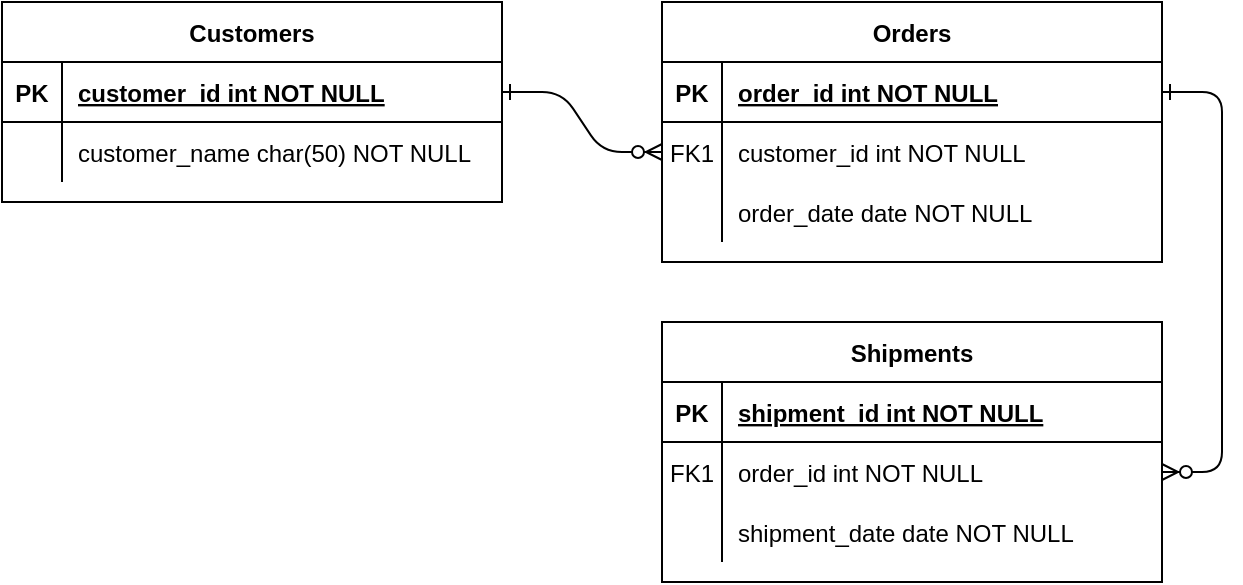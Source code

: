 <mxfile version="20.6.0" type="github" pages="6">
  <diagram id="R2lEEEUBdFMjLlhIrx00" name="Page-1">
    <mxGraphModel dx="1422" dy="754" grid="1" gridSize="10" guides="1" tooltips="1" connect="1" arrows="1" fold="1" page="1" pageScale="1" pageWidth="850" pageHeight="1100" math="0" shadow="0" extFonts="Permanent Marker^https://fonts.googleapis.com/css?family=Permanent+Marker">
      <root>
        <mxCell id="0" />
        <mxCell id="1" parent="0" />
        <mxCell id="C-vyLk0tnHw3VtMMgP7b-1" value="" style="edgeStyle=entityRelationEdgeStyle;endArrow=ERzeroToMany;startArrow=ERone;endFill=1;startFill=0;" parent="1" source="C-vyLk0tnHw3VtMMgP7b-24" target="C-vyLk0tnHw3VtMMgP7b-6" edge="1">
          <mxGeometry width="100" height="100" relative="1" as="geometry">
            <mxPoint x="340" y="720" as="sourcePoint" />
            <mxPoint x="440" y="620" as="targetPoint" />
          </mxGeometry>
        </mxCell>
        <mxCell id="C-vyLk0tnHw3VtMMgP7b-12" value="" style="edgeStyle=entityRelationEdgeStyle;endArrow=ERzeroToMany;startArrow=ERone;endFill=1;startFill=0;" parent="1" source="C-vyLk0tnHw3VtMMgP7b-3" target="C-vyLk0tnHw3VtMMgP7b-17" edge="1">
          <mxGeometry width="100" height="100" relative="1" as="geometry">
            <mxPoint x="400" y="180" as="sourcePoint" />
            <mxPoint x="460" y="205" as="targetPoint" />
          </mxGeometry>
        </mxCell>
        <mxCell id="C-vyLk0tnHw3VtMMgP7b-2" value="Orders" style="shape=table;startSize=30;container=1;collapsible=1;childLayout=tableLayout;fixedRows=1;rowLines=0;fontStyle=1;align=center;resizeLast=1;" parent="1" vertex="1">
          <mxGeometry x="450" y="120" width="250" height="130" as="geometry" />
        </mxCell>
        <mxCell id="C-vyLk0tnHw3VtMMgP7b-3" value="" style="shape=partialRectangle;collapsible=0;dropTarget=0;pointerEvents=0;fillColor=none;points=[[0,0.5],[1,0.5]];portConstraint=eastwest;top=0;left=0;right=0;bottom=1;" parent="C-vyLk0tnHw3VtMMgP7b-2" vertex="1">
          <mxGeometry y="30" width="250" height="30" as="geometry" />
        </mxCell>
        <mxCell id="C-vyLk0tnHw3VtMMgP7b-4" value="PK" style="shape=partialRectangle;overflow=hidden;connectable=0;fillColor=none;top=0;left=0;bottom=0;right=0;fontStyle=1;" parent="C-vyLk0tnHw3VtMMgP7b-3" vertex="1">
          <mxGeometry width="30" height="30" as="geometry" />
        </mxCell>
        <mxCell id="C-vyLk0tnHw3VtMMgP7b-5" value="order_id int NOT NULL " style="shape=partialRectangle;overflow=hidden;connectable=0;fillColor=none;top=0;left=0;bottom=0;right=0;align=left;spacingLeft=6;fontStyle=5;" parent="C-vyLk0tnHw3VtMMgP7b-3" vertex="1">
          <mxGeometry x="30" width="220" height="30" as="geometry" />
        </mxCell>
        <mxCell id="C-vyLk0tnHw3VtMMgP7b-6" value="" style="shape=partialRectangle;collapsible=0;dropTarget=0;pointerEvents=0;fillColor=none;points=[[0,0.5],[1,0.5]];portConstraint=eastwest;top=0;left=0;right=0;bottom=0;" parent="C-vyLk0tnHw3VtMMgP7b-2" vertex="1">
          <mxGeometry y="60" width="250" height="30" as="geometry" />
        </mxCell>
        <mxCell id="C-vyLk0tnHw3VtMMgP7b-7" value="FK1" style="shape=partialRectangle;overflow=hidden;connectable=0;fillColor=none;top=0;left=0;bottom=0;right=0;" parent="C-vyLk0tnHw3VtMMgP7b-6" vertex="1">
          <mxGeometry width="30" height="30" as="geometry" />
        </mxCell>
        <mxCell id="C-vyLk0tnHw3VtMMgP7b-8" value="customer_id int NOT NULL" style="shape=partialRectangle;overflow=hidden;connectable=0;fillColor=none;top=0;left=0;bottom=0;right=0;align=left;spacingLeft=6;" parent="C-vyLk0tnHw3VtMMgP7b-6" vertex="1">
          <mxGeometry x="30" width="220" height="30" as="geometry" />
        </mxCell>
        <mxCell id="C-vyLk0tnHw3VtMMgP7b-9" value="" style="shape=partialRectangle;collapsible=0;dropTarget=0;pointerEvents=0;fillColor=none;points=[[0,0.5],[1,0.5]];portConstraint=eastwest;top=0;left=0;right=0;bottom=0;" parent="C-vyLk0tnHw3VtMMgP7b-2" vertex="1">
          <mxGeometry y="90" width="250" height="30" as="geometry" />
        </mxCell>
        <mxCell id="C-vyLk0tnHw3VtMMgP7b-10" value="" style="shape=partialRectangle;overflow=hidden;connectable=0;fillColor=none;top=0;left=0;bottom=0;right=0;" parent="C-vyLk0tnHw3VtMMgP7b-9" vertex="1">
          <mxGeometry width="30" height="30" as="geometry" />
        </mxCell>
        <mxCell id="C-vyLk0tnHw3VtMMgP7b-11" value="order_date date NOT NULL" style="shape=partialRectangle;overflow=hidden;connectable=0;fillColor=none;top=0;left=0;bottom=0;right=0;align=left;spacingLeft=6;" parent="C-vyLk0tnHw3VtMMgP7b-9" vertex="1">
          <mxGeometry x="30" width="220" height="30" as="geometry" />
        </mxCell>
        <mxCell id="C-vyLk0tnHw3VtMMgP7b-13" value="Shipments" style="shape=table;startSize=30;container=1;collapsible=1;childLayout=tableLayout;fixedRows=1;rowLines=0;fontStyle=1;align=center;resizeLast=1;" parent="1" vertex="1">
          <mxGeometry x="450" y="280" width="250" height="130" as="geometry" />
        </mxCell>
        <mxCell id="C-vyLk0tnHw3VtMMgP7b-14" value="" style="shape=partialRectangle;collapsible=0;dropTarget=0;pointerEvents=0;fillColor=none;points=[[0,0.5],[1,0.5]];portConstraint=eastwest;top=0;left=0;right=0;bottom=1;" parent="C-vyLk0tnHw3VtMMgP7b-13" vertex="1">
          <mxGeometry y="30" width="250" height="30" as="geometry" />
        </mxCell>
        <mxCell id="C-vyLk0tnHw3VtMMgP7b-15" value="PK" style="shape=partialRectangle;overflow=hidden;connectable=0;fillColor=none;top=0;left=0;bottom=0;right=0;fontStyle=1;" parent="C-vyLk0tnHw3VtMMgP7b-14" vertex="1">
          <mxGeometry width="30" height="30" as="geometry" />
        </mxCell>
        <mxCell id="C-vyLk0tnHw3VtMMgP7b-16" value="shipment_id int NOT NULL " style="shape=partialRectangle;overflow=hidden;connectable=0;fillColor=none;top=0;left=0;bottom=0;right=0;align=left;spacingLeft=6;fontStyle=5;" parent="C-vyLk0tnHw3VtMMgP7b-14" vertex="1">
          <mxGeometry x="30" width="220" height="30" as="geometry" />
        </mxCell>
        <mxCell id="C-vyLk0tnHw3VtMMgP7b-17" value="" style="shape=partialRectangle;collapsible=0;dropTarget=0;pointerEvents=0;fillColor=none;points=[[0,0.5],[1,0.5]];portConstraint=eastwest;top=0;left=0;right=0;bottom=0;" parent="C-vyLk0tnHw3VtMMgP7b-13" vertex="1">
          <mxGeometry y="60" width="250" height="30" as="geometry" />
        </mxCell>
        <mxCell id="C-vyLk0tnHw3VtMMgP7b-18" value="FK1" style="shape=partialRectangle;overflow=hidden;connectable=0;fillColor=none;top=0;left=0;bottom=0;right=0;" parent="C-vyLk0tnHw3VtMMgP7b-17" vertex="1">
          <mxGeometry width="30" height="30" as="geometry" />
        </mxCell>
        <mxCell id="C-vyLk0tnHw3VtMMgP7b-19" value="order_id int NOT NULL" style="shape=partialRectangle;overflow=hidden;connectable=0;fillColor=none;top=0;left=0;bottom=0;right=0;align=left;spacingLeft=6;" parent="C-vyLk0tnHw3VtMMgP7b-17" vertex="1">
          <mxGeometry x="30" width="220" height="30" as="geometry" />
        </mxCell>
        <mxCell id="C-vyLk0tnHw3VtMMgP7b-20" value="" style="shape=partialRectangle;collapsible=0;dropTarget=0;pointerEvents=0;fillColor=none;points=[[0,0.5],[1,0.5]];portConstraint=eastwest;top=0;left=0;right=0;bottom=0;" parent="C-vyLk0tnHw3VtMMgP7b-13" vertex="1">
          <mxGeometry y="90" width="250" height="30" as="geometry" />
        </mxCell>
        <mxCell id="C-vyLk0tnHw3VtMMgP7b-21" value="" style="shape=partialRectangle;overflow=hidden;connectable=0;fillColor=none;top=0;left=0;bottom=0;right=0;" parent="C-vyLk0tnHw3VtMMgP7b-20" vertex="1">
          <mxGeometry width="30" height="30" as="geometry" />
        </mxCell>
        <mxCell id="C-vyLk0tnHw3VtMMgP7b-22" value="shipment_date date NOT NULL" style="shape=partialRectangle;overflow=hidden;connectable=0;fillColor=none;top=0;left=0;bottom=0;right=0;align=left;spacingLeft=6;" parent="C-vyLk0tnHw3VtMMgP7b-20" vertex="1">
          <mxGeometry x="30" width="220" height="30" as="geometry" />
        </mxCell>
        <mxCell id="C-vyLk0tnHw3VtMMgP7b-23" value="Customers" style="shape=table;startSize=30;container=1;collapsible=1;childLayout=tableLayout;fixedRows=1;rowLines=0;fontStyle=1;align=center;resizeLast=1;" parent="1" vertex="1">
          <mxGeometry x="120" y="120" width="250" height="100" as="geometry" />
        </mxCell>
        <mxCell id="C-vyLk0tnHw3VtMMgP7b-24" value="" style="shape=partialRectangle;collapsible=0;dropTarget=0;pointerEvents=0;fillColor=none;points=[[0,0.5],[1,0.5]];portConstraint=eastwest;top=0;left=0;right=0;bottom=1;" parent="C-vyLk0tnHw3VtMMgP7b-23" vertex="1">
          <mxGeometry y="30" width="250" height="30" as="geometry" />
        </mxCell>
        <mxCell id="C-vyLk0tnHw3VtMMgP7b-25" value="PK" style="shape=partialRectangle;overflow=hidden;connectable=0;fillColor=none;top=0;left=0;bottom=0;right=0;fontStyle=1;" parent="C-vyLk0tnHw3VtMMgP7b-24" vertex="1">
          <mxGeometry width="30" height="30" as="geometry" />
        </mxCell>
        <mxCell id="C-vyLk0tnHw3VtMMgP7b-26" value="customer_id int NOT NULL " style="shape=partialRectangle;overflow=hidden;connectable=0;fillColor=none;top=0;left=0;bottom=0;right=0;align=left;spacingLeft=6;fontStyle=5;" parent="C-vyLk0tnHw3VtMMgP7b-24" vertex="1">
          <mxGeometry x="30" width="220" height="30" as="geometry" />
        </mxCell>
        <mxCell id="C-vyLk0tnHw3VtMMgP7b-27" value="" style="shape=partialRectangle;collapsible=0;dropTarget=0;pointerEvents=0;fillColor=none;points=[[0,0.5],[1,0.5]];portConstraint=eastwest;top=0;left=0;right=0;bottom=0;" parent="C-vyLk0tnHw3VtMMgP7b-23" vertex="1">
          <mxGeometry y="60" width="250" height="30" as="geometry" />
        </mxCell>
        <mxCell id="C-vyLk0tnHw3VtMMgP7b-28" value="" style="shape=partialRectangle;overflow=hidden;connectable=0;fillColor=none;top=0;left=0;bottom=0;right=0;" parent="C-vyLk0tnHw3VtMMgP7b-27" vertex="1">
          <mxGeometry width="30" height="30" as="geometry" />
        </mxCell>
        <mxCell id="C-vyLk0tnHw3VtMMgP7b-29" value="customer_name char(50) NOT NULL" style="shape=partialRectangle;overflow=hidden;connectable=0;fillColor=none;top=0;left=0;bottom=0;right=0;align=left;spacingLeft=6;" parent="C-vyLk0tnHw3VtMMgP7b-27" vertex="1">
          <mxGeometry x="30" width="220" height="30" as="geometry" />
        </mxCell>
      </root>
    </mxGraphModel>
  </diagram>
  <diagram id="Bs6Ez3fOGdzFSmNBiypB" name="Sales">
    <mxGraphModel dx="1896" dy="1005" grid="1" gridSize="10" guides="1" tooltips="1" connect="1" arrows="1" fold="1" page="1" pageScale="1" pageWidth="2339" pageHeight="3300" math="0" shadow="0">
      <root>
        <mxCell id="0" />
        <mxCell id="1" parent="0" />
        <mxCell id="MQmLpud6goRWGDzxcpg3-5" value="" style="edgeStyle=orthogonalEdgeStyle;rounded=0;orthogonalLoop=1;jettySize=auto;html=1;endArrow=none;endFill=0;startArrow=ERone;startFill=0;" edge="1" parent="1" source="MQmLpud6goRWGDzxcpg3-1" target="MQmLpud6goRWGDzxcpg3-2">
          <mxGeometry relative="1" as="geometry" />
        </mxCell>
        <mxCell id="MQmLpud6goRWGDzxcpg3-1" value="Salesperson" style="whiteSpace=wrap;html=1;align=center;" vertex="1" parent="1">
          <mxGeometry x="670" y="370" width="100" height="40" as="geometry" />
        </mxCell>
        <mxCell id="MQmLpud6goRWGDzxcpg3-4" value="" style="edgeStyle=orthogonalEdgeStyle;rounded=0;orthogonalLoop=1;jettySize=auto;html=1;endArrow=ERoneToMany;endFill=0;" edge="1" parent="1" source="MQmLpud6goRWGDzxcpg3-2" target="MQmLpud6goRWGDzxcpg3-3">
          <mxGeometry relative="1" as="geometry" />
        </mxCell>
        <mxCell id="MQmLpud6goRWGDzxcpg3-2" value="manages" style="rhombus;whiteSpace=wrap;html=1;" vertex="1" parent="1">
          <mxGeometry x="840" y="350" width="80" height="80" as="geometry" />
        </mxCell>
        <mxCell id="MQmLpud6goRWGDzxcpg3-7" value="" style="edgeStyle=orthogonalEdgeStyle;rounded=0;orthogonalLoop=1;jettySize=auto;html=1;startArrow=ERone;startFill=0;endArrow=none;endFill=0;" edge="1" parent="1" source="MQmLpud6goRWGDzxcpg3-3" target="MQmLpud6goRWGDzxcpg3-6">
          <mxGeometry relative="1" as="geometry" />
        </mxCell>
        <mxCell id="MQmLpud6goRWGDzxcpg3-3" value="&lt;span lang=&quot;EN&quot;&gt;Salespeople&lt;/span&gt;" style="whiteSpace=wrap;html=1;" vertex="1" parent="1">
          <mxGeometry x="980" y="360" width="120" height="60" as="geometry" />
        </mxCell>
        <mxCell id="MQmLpud6goRWGDzxcpg3-9" value="" style="edgeStyle=orthogonalEdgeStyle;rounded=0;orthogonalLoop=1;jettySize=auto;html=1;startArrow=none;startFill=0;endArrow=ERoneToMany;endFill=0;" edge="1" parent="1" source="MQmLpud6goRWGDzxcpg3-6" target="MQmLpud6goRWGDzxcpg3-8">
          <mxGeometry relative="1" as="geometry" />
        </mxCell>
        <mxCell id="MQmLpud6goRWGDzxcpg3-6" value="managed" style="rhombus;whiteSpace=wrap;html=1;" vertex="1" parent="1">
          <mxGeometry x="1000" y="490" width="80" height="80" as="geometry" />
        </mxCell>
        <mxCell id="MQmLpud6goRWGDzxcpg3-11" value="" style="edgeStyle=orthogonalEdgeStyle;rounded=0;orthogonalLoop=1;jettySize=auto;html=1;startArrow=ERone;startFill=0;endArrow=none;endFill=0;" edge="1" parent="1" source="MQmLpud6goRWGDzxcpg3-8" target="MQmLpud6goRWGDzxcpg3-10">
          <mxGeometry relative="1" as="geometry" />
        </mxCell>
        <mxCell id="MQmLpud6goRWGDzxcpg3-8" value="Customers" style="whiteSpace=wrap;html=1;" vertex="1" parent="1">
          <mxGeometry x="980" y="660" width="120" height="60" as="geometry" />
        </mxCell>
        <mxCell id="MQmLpud6goRWGDzxcpg3-13" value="" style="edgeStyle=orthogonalEdgeStyle;rounded=0;orthogonalLoop=1;jettySize=auto;html=1;startArrow=none;startFill=0;endArrow=ERoneToMany;endFill=0;" edge="1" parent="1" source="MQmLpud6goRWGDzxcpg3-10" target="MQmLpud6goRWGDzxcpg3-12">
          <mxGeometry relative="1" as="geometry" />
        </mxCell>
        <mxCell id="MQmLpud6goRWGDzxcpg3-10" value="placed" style="rhombus;whiteSpace=wrap;html=1;" vertex="1" parent="1">
          <mxGeometry x="1200" y="650" width="80" height="80" as="geometry" />
        </mxCell>
        <mxCell id="MQmLpud6goRWGDzxcpg3-15" value="" style="edgeStyle=orthogonalEdgeStyle;rounded=0;orthogonalLoop=1;jettySize=auto;html=1;startArrow=ERoneToMany;startFill=0;endArrow=none;endFill=0;" edge="1" parent="1" source="MQmLpud6goRWGDzxcpg3-12" target="MQmLpud6goRWGDzxcpg3-14">
          <mxGeometry relative="1" as="geometry" />
        </mxCell>
        <mxCell id="MQmLpud6goRWGDzxcpg3-12" value="Orders" style="whiteSpace=wrap;html=1;" vertex="1" parent="1">
          <mxGeometry x="1340" y="660" width="120" height="60" as="geometry" />
        </mxCell>
        <mxCell id="MQmLpud6goRWGDzxcpg3-17" value="" style="edgeStyle=orthogonalEdgeStyle;rounded=0;orthogonalLoop=1;jettySize=auto;html=1;startArrow=none;startFill=0;endArrow=ERoneToMany;endFill=0;" edge="1" parent="1" source="MQmLpud6goRWGDzxcpg3-14" target="MQmLpud6goRWGDzxcpg3-16">
          <mxGeometry relative="1" as="geometry" />
        </mxCell>
        <mxCell id="MQmLpud6goRWGDzxcpg3-14" value="listed" style="rhombus;whiteSpace=wrap;html=1;" vertex="1" parent="1">
          <mxGeometry x="1360" y="790" width="80" height="80" as="geometry" />
        </mxCell>
        <mxCell id="MQmLpud6goRWGDzxcpg3-21" value="" style="edgeStyle=orthogonalEdgeStyle;rounded=0;orthogonalLoop=1;jettySize=auto;html=1;startArrow=ERoneToMany;startFill=0;endArrow=none;endFill=0;" edge="1" parent="1" source="MQmLpud6goRWGDzxcpg3-16" target="MQmLpud6goRWGDzxcpg3-20">
          <mxGeometry relative="1" as="geometry" />
        </mxCell>
        <mxCell id="MQmLpud6goRWGDzxcpg3-16" value="Inventory Item" style="whiteSpace=wrap;html=1;" vertex="1" parent="1">
          <mxGeometry x="1340" y="960" width="120" height="60" as="geometry" />
        </mxCell>
        <mxCell id="MQmLpud6goRWGDzxcpg3-23" value="" style="edgeStyle=orthogonalEdgeStyle;rounded=0;orthogonalLoop=1;jettySize=auto;html=1;startArrow=none;startFill=0;endArrow=ERoneToMany;endFill=0;" edge="1" parent="1" source="MQmLpud6goRWGDzxcpg3-20" target="MQmLpud6goRWGDzxcpg3-22">
          <mxGeometry relative="1" as="geometry" />
        </mxCell>
        <mxCell id="MQmLpud6goRWGDzxcpg3-20" value="assembled" style="rhombus;whiteSpace=wrap;html=1;" vertex="1" parent="1">
          <mxGeometry x="1560" y="950" width="80" height="80" as="geometry" />
        </mxCell>
        <mxCell id="MQmLpud6goRWGDzxcpg3-29" value="" style="edgeStyle=orthogonalEdgeStyle;rounded=0;orthogonalLoop=1;jettySize=auto;html=1;startArrow=ERoneToMany;startFill=0;endArrow=none;endFill=0;" edge="1" parent="1" source="MQmLpud6goRWGDzxcpg3-22" target="MQmLpud6goRWGDzxcpg3-28">
          <mxGeometry relative="1" as="geometry" />
        </mxCell>
        <mxCell id="MQmLpud6goRWGDzxcpg3-22" value="Parts" style="whiteSpace=wrap;html=1;" vertex="1" parent="1">
          <mxGeometry x="1700" y="960" width="120" height="60" as="geometry" />
        </mxCell>
        <mxCell id="MQmLpud6goRWGDzxcpg3-25" value="" style="edgeStyle=orthogonalEdgeStyle;rounded=0;orthogonalLoop=1;jettySize=auto;html=1;startArrow=none;startFill=0;endArrow=none;endFill=0;" edge="1" parent="1" source="MQmLpud6goRWGDzxcpg3-24" target="MQmLpud6goRWGDzxcpg3-16">
          <mxGeometry relative="1" as="geometry" />
        </mxCell>
        <mxCell id="MQmLpud6goRWGDzxcpg3-27" value="" style="edgeStyle=orthogonalEdgeStyle;rounded=0;orthogonalLoop=1;jettySize=auto;html=1;startArrow=none;startFill=0;endArrow=ERoneToMany;endFill=0;" edge="1" parent="1" source="MQmLpud6goRWGDzxcpg3-24" target="MQmLpud6goRWGDzxcpg3-26">
          <mxGeometry relative="1" as="geometry" />
        </mxCell>
        <mxCell id="MQmLpud6goRWGDzxcpg3-24" value="assemble" style="rhombus;whiteSpace=wrap;html=1;" vertex="1" parent="1">
          <mxGeometry x="1200" y="950" width="80" height="80" as="geometry" />
        </mxCell>
        <mxCell id="MQmLpud6goRWGDzxcpg3-26" value="Employees" style="whiteSpace=wrap;html=1;" vertex="1" parent="1">
          <mxGeometry x="1020" y="960" width="120" height="60" as="geometry" />
        </mxCell>
        <mxCell id="MQmLpud6goRWGDzxcpg3-31" value="" style="edgeStyle=orthogonalEdgeStyle;rounded=0;orthogonalLoop=1;jettySize=auto;html=1;startArrow=none;startFill=0;endArrow=ERoneToMany;endFill=0;" edge="1" parent="1" source="MQmLpud6goRWGDzxcpg3-28" target="MQmLpud6goRWGDzxcpg3-30">
          <mxGeometry relative="1" as="geometry" />
        </mxCell>
        <mxCell id="MQmLpud6goRWGDzxcpg3-28" value="supplies" style="rhombus;whiteSpace=wrap;html=1;" vertex="1" parent="1">
          <mxGeometry x="1720" y="810" width="80" height="80" as="geometry" />
        </mxCell>
        <mxCell id="MQmLpud6goRWGDzxcpg3-30" value="Supplier" style="whiteSpace=wrap;html=1;" vertex="1" parent="1">
          <mxGeometry x="1700" y="660" width="120" height="60" as="geometry" />
        </mxCell>
      </root>
    </mxGraphModel>
  </diagram>
  <diagram id="SewntGeWQw8zVE40T_jz" name="Manufacturer">
    <mxGraphModel dx="1673" dy="887" grid="1" gridSize="10" guides="1" tooltips="1" connect="1" arrows="1" fold="1" page="1" pageScale="1" pageWidth="2339" pageHeight="3300" math="0" shadow="0">
      <root>
        <mxCell id="0" />
        <mxCell id="1" parent="0" />
        <mxCell id="VOlaEclCACmOoVHJkJEE-4" value="" style="edgeStyle=orthogonalEdgeStyle;rounded=0;orthogonalLoop=1;jettySize=auto;html=1;startArrow=ERone;startFill=0;endArrow=none;endFill=0;" edge="1" parent="1" source="VOlaEclCACmOoVHJkJEE-1" target="VOlaEclCACmOoVHJkJEE-3">
          <mxGeometry relative="1" as="geometry" />
        </mxCell>
        <mxCell id="VOlaEclCACmOoVHJkJEE-1" value="Product" style="swimlane;childLayout=stackLayout;horizontal=1;startSize=30;horizontalStack=0;rounded=1;fontSize=14;fontStyle=0;strokeWidth=2;resizeParent=0;resizeLast=1;shadow=0;dashed=0;align=center;" vertex="1" parent="1">
          <mxGeometry x="640" y="330" width="160" height="120" as="geometry">
            <mxRectangle x="640" y="330" width="80" height="30" as="alternateBounds" />
          </mxGeometry>
        </mxCell>
        <mxCell id="VOlaEclCACmOoVHJkJEE-2" value="product name&#xa;product ID &#xa;quantity " style="align=left;strokeColor=none;fillColor=none;spacingLeft=4;fontSize=12;verticalAlign=top;resizable=0;rotatable=0;part=1;" vertex="1" parent="VOlaEclCACmOoVHJkJEE-1">
          <mxGeometry y="30" width="160" height="90" as="geometry" />
        </mxCell>
        <mxCell id="VOlaEclCACmOoVHJkJEE-3" value="made" style="rhombus;whiteSpace=wrap;html=1;fontSize=14;fontStyle=0;startSize=30;rounded=1;strokeWidth=2;shadow=0;dashed=0;" vertex="1" parent="1">
          <mxGeometry x="680" y="550" width="80" height="80" as="geometry" />
        </mxCell>
        <mxCell id="VOlaEclCACmOoVHJkJEE-10" value="" style="edgeStyle=orthogonalEdgeStyle;rounded=0;orthogonalLoop=1;jettySize=auto;html=1;startArrow=none;startFill=0;endArrow=none;endFill=0;exitX=1.005;exitY=0.319;exitDx=0;exitDy=0;exitPerimeter=0;" edge="1" parent="1" source="VOlaEclCACmOoVHJkJEE-14" target="VOlaEclCACmOoVHJkJEE-9">
          <mxGeometry relative="1" as="geometry">
            <mxPoint x="910" y="750" as="sourcePoint" />
            <Array as="points">
              <mxPoint x="930" y="779" />
              <mxPoint x="930" y="750" />
            </Array>
          </mxGeometry>
        </mxCell>
        <mxCell id="VOlaEclCACmOoVHJkJEE-12" value="" style="edgeStyle=orthogonalEdgeStyle;rounded=0;orthogonalLoop=1;jettySize=auto;html=1;startArrow=none;startFill=0;endArrow=ERoneToMany;endFill=0;" edge="1" parent="1" source="VOlaEclCACmOoVHJkJEE-9" target="VOlaEclCACmOoVHJkJEE-11">
          <mxGeometry relative="1" as="geometry" />
        </mxCell>
        <mxCell id="VOlaEclCACmOoVHJkJEE-9" value="suplies" style="rhombus;whiteSpace=wrap;html=1;fontSize=14;fontStyle=0;startSize=30;rounded=1;strokeWidth=2;shadow=0;dashed=0;" vertex="1" parent="1">
          <mxGeometry x="920" y="740" width="80" height="80" as="geometry" />
        </mxCell>
        <mxCell id="VOlaEclCACmOoVHJkJEE-11" value="Suplier" style="whiteSpace=wrap;html=1;fontSize=14;fontStyle=0;startSize=30;rounded=1;strokeWidth=2;shadow=0;dashed=0;" vertex="1" parent="1">
          <mxGeometry x="1090" y="750" width="120" height="60" as="geometry" />
        </mxCell>
        <mxCell id="VOlaEclCACmOoVHJkJEE-16" value="" style="edgeStyle=orthogonalEdgeStyle;rounded=0;orthogonalLoop=1;jettySize=auto;html=1;startArrow=ERmany;startFill=0;endArrow=none;endFill=0;" edge="1" parent="1" source="VOlaEclCACmOoVHJkJEE-13" target="VOlaEclCACmOoVHJkJEE-3">
          <mxGeometry relative="1" as="geometry" />
        </mxCell>
        <mxCell id="VOlaEclCACmOoVHJkJEE-13" value="Components" style="swimlane;childLayout=stackLayout;horizontal=1;startSize=30;horizontalStack=0;rounded=1;fontSize=14;fontStyle=0;strokeWidth=2;resizeParent=0;resizeLast=1;shadow=0;dashed=0;align=center;" vertex="1" parent="1">
          <mxGeometry x="640" y="720" width="160" height="120" as="geometry" />
        </mxCell>
        <mxCell id="VOlaEclCACmOoVHJkJEE-14" value="component ID&#xa;components name&#xa;description&#xa;suppliers&#xa;product in " style="align=left;strokeColor=none;fillColor=none;spacingLeft=4;fontSize=12;verticalAlign=top;resizable=0;rotatable=0;part=1;" vertex="1" parent="VOlaEclCACmOoVHJkJEE-13">
          <mxGeometry y="30" width="160" height="90" as="geometry" />
        </mxCell>
      </root>
    </mxGraphModel>
  </diagram>
  <diagram id="BHzJVX63ZceFdlxD4on4" name="Car Dealership">
    <mxGraphModel dx="1422" dy="754" grid="1" gridSize="10" guides="1" tooltips="1" connect="1" arrows="1" fold="1" page="1" pageScale="1" pageWidth="2339" pageHeight="3300" math="0" shadow="0">
      <root>
        <mxCell id="0" />
        <mxCell id="1" parent="0" />
        <mxCell id="_IgYxkbMtm2fN547MtY3-3" value="" style="edgeStyle=orthogonalEdgeStyle;rounded=0;orthogonalLoop=1;jettySize=auto;html=1;startArrow=ERone;startFill=0;endArrow=none;endFill=0;" edge="1" parent="1" source="_IgYxkbMtm2fN547MtY3-1" target="_IgYxkbMtm2fN547MtY3-2">
          <mxGeometry relative="1" as="geometry" />
        </mxCell>
        <mxCell id="_IgYxkbMtm2fN547MtY3-13" value="" style="edgeStyle=orthogonalEdgeStyle;rounded=0;orthogonalLoop=1;jettySize=auto;html=1;startArrow=ERone;startFill=0;endArrow=none;endFill=0;" edge="1" parent="1" source="_IgYxkbMtm2fN547MtY3-1" target="_IgYxkbMtm2fN547MtY3-12">
          <mxGeometry relative="1" as="geometry" />
        </mxCell>
        <mxCell id="_IgYxkbMtm2fN547MtY3-1" value="Salesperson" style="whiteSpace=wrap;html=1;align=center;" vertex="1" parent="1">
          <mxGeometry x="670" y="370" width="100" height="40" as="geometry" />
        </mxCell>
        <mxCell id="_IgYxkbMtm2fN547MtY3-5" value="" style="edgeStyle=orthogonalEdgeStyle;rounded=0;orthogonalLoop=1;jettySize=auto;html=1;startArrow=none;startFill=0;endArrow=ERmany;endFill=0;" edge="1" parent="1" source="_IgYxkbMtm2fN547MtY3-2" target="_IgYxkbMtm2fN547MtY3-4">
          <mxGeometry relative="1" as="geometry" />
        </mxCell>
        <mxCell id="_IgYxkbMtm2fN547MtY3-2" value="sales" style="rhombus;whiteSpace=wrap;html=1;" vertex="1" parent="1">
          <mxGeometry x="860" y="350" width="80" height="80" as="geometry" />
        </mxCell>
        <mxCell id="_IgYxkbMtm2fN547MtY3-7" value="" style="edgeStyle=orthogonalEdgeStyle;rounded=0;orthogonalLoop=1;jettySize=auto;html=1;startArrow=ERoneToMany;startFill=0;endArrow=none;endFill=0;" edge="1" parent="1" source="_IgYxkbMtm2fN547MtY3-4" target="_IgYxkbMtm2fN547MtY3-6">
          <mxGeometry relative="1" as="geometry" />
        </mxCell>
        <mxCell id="_IgYxkbMtm2fN547MtY3-4" value="Car" style="whiteSpace=wrap;html=1;" vertex="1" parent="1">
          <mxGeometry x="1000" y="360" width="120" height="60" as="geometry" />
        </mxCell>
        <mxCell id="_IgYxkbMtm2fN547MtY3-11" value="" style="edgeStyle=orthogonalEdgeStyle;rounded=0;orthogonalLoop=1;jettySize=auto;html=1;startArrow=none;startFill=0;endArrow=ERone;endFill=0;" edge="1" parent="1" source="_IgYxkbMtm2fN547MtY3-6" target="_IgYxkbMtm2fN547MtY3-10">
          <mxGeometry relative="1" as="geometry" />
        </mxCell>
        <mxCell id="_IgYxkbMtm2fN547MtY3-6" value="buy/&lt;br&gt;&lt;span lang=&quot;EN&quot;&gt;serviced&lt;/span&gt;" style="rhombus;whiteSpace=wrap;html=1;" vertex="1" parent="1">
          <mxGeometry x="1020" y="490" width="80" height="80" as="geometry" />
        </mxCell>
        <mxCell id="_IgYxkbMtm2fN547MtY3-17" value="" style="edgeStyle=orthogonalEdgeStyle;rounded=0;orthogonalLoop=1;jettySize=auto;html=1;startArrow=ERone;startFill=0;endArrow=none;endFill=0;" edge="1" parent="1" source="_IgYxkbMtm2fN547MtY3-10" target="_IgYxkbMtm2fN547MtY3-16">
          <mxGeometry relative="1" as="geometry" />
        </mxCell>
        <mxCell id="_IgYxkbMtm2fN547MtY3-22" value="" style="edgeStyle=orthogonalEdgeStyle;rounded=0;orthogonalLoop=1;jettySize=auto;html=1;startArrow=ERone;startFill=0;endArrow=none;endFill=0;" edge="1" parent="1" source="_IgYxkbMtm2fN547MtY3-10" target="_IgYxkbMtm2fN547MtY3-21">
          <mxGeometry relative="1" as="geometry" />
        </mxCell>
        <mxCell id="_IgYxkbMtm2fN547MtY3-10" value="Customer" style="whiteSpace=wrap;html=1;" vertex="1" parent="1">
          <mxGeometry x="1000" y="660" width="120" height="60" as="geometry" />
        </mxCell>
        <mxCell id="_IgYxkbMtm2fN547MtY3-15" value="" style="edgeStyle=orthogonalEdgeStyle;rounded=0;orthogonalLoop=1;jettySize=auto;html=1;startArrow=none;startFill=0;endArrow=ERone;endFill=0;" edge="1" parent="1" source="_IgYxkbMtm2fN547MtY3-12">
          <mxGeometry relative="1" as="geometry">
            <mxPoint x="720" y="660" as="targetPoint" />
          </mxGeometry>
        </mxCell>
        <mxCell id="_IgYxkbMtm2fN547MtY3-19" value="" style="edgeStyle=orthogonalEdgeStyle;rounded=0;orthogonalLoop=1;jettySize=auto;html=1;startArrow=none;startFill=0;endArrow=none;endFill=0;" edge="1" parent="1" source="_IgYxkbMtm2fN547MtY3-12" target="_IgYxkbMtm2fN547MtY3-18">
          <mxGeometry relative="1" as="geometry" />
        </mxCell>
        <mxCell id="_IgYxkbMtm2fN547MtY3-12" value="write" style="rhombus;whiteSpace=wrap;html=1;" vertex="1" parent="1">
          <mxGeometry x="680" y="490" width="80" height="80" as="geometry" />
        </mxCell>
        <mxCell id="_IgYxkbMtm2fN547MtY3-16" value="gets" style="rhombus;whiteSpace=wrap;html=1;" vertex="1" parent="1">
          <mxGeometry x="860" y="650" width="80" height="80" as="geometry" />
        </mxCell>
        <mxCell id="_IgYxkbMtm2fN547MtY3-20" value="" style="edgeStyle=orthogonalEdgeStyle;rounded=0;orthogonalLoop=1;jettySize=auto;html=1;startArrow=ERone;startFill=0;endArrow=none;endFill=0;" edge="1" parent="1" source="_IgYxkbMtm2fN547MtY3-18" target="_IgYxkbMtm2fN547MtY3-16">
          <mxGeometry relative="1" as="geometry" />
        </mxCell>
        <mxCell id="_IgYxkbMtm2fN547MtY3-18" value="Invoice" style="whiteSpace=wrap;html=1;" vertex="1" parent="1">
          <mxGeometry x="660" y="660" width="120" height="60" as="geometry" />
        </mxCell>
        <mxCell id="_IgYxkbMtm2fN547MtY3-24" value="" style="edgeStyle=orthogonalEdgeStyle;rounded=0;orthogonalLoop=1;jettySize=auto;html=1;startArrow=none;startFill=0;endArrow=ERoneToMany;endFill=0;" edge="1" parent="1" source="_IgYxkbMtm2fN547MtY3-21" target="_IgYxkbMtm2fN547MtY3-23">
          <mxGeometry relative="1" as="geometry" />
        </mxCell>
        <mxCell id="_IgYxkbMtm2fN547MtY3-21" value="get" style="rhombus;whiteSpace=wrap;html=1;" vertex="1" parent="1">
          <mxGeometry x="1220" y="650" width="80" height="80" as="geometry" />
        </mxCell>
        <mxCell id="_IgYxkbMtm2fN547MtY3-23" value="Service t&lt;span style=&quot;font-size:11.0pt;line-height:&lt;br/&gt;115%;font-family:&amp;quot;Arial&amp;quot;,sans-serif;mso-fareast-font-family:Arial;mso-ansi-language:&lt;br/&gt;EN;mso-fareast-language:PT;mso-bidi-language:AR-SA&quot; lang=&quot;EN&quot;&gt;icket&amp;nbsp;&lt;/span&gt;" style="whiteSpace=wrap;html=1;" vertex="1" parent="1">
          <mxGeometry x="1360" y="660" width="120" height="60" as="geometry" />
        </mxCell>
      </root>
    </mxGraphModel>
  </diagram>
  <diagram id="oWtkLIrYetNosMWvL5Eo" name="Sports">
    <mxGraphModel dx="1422" dy="754" grid="1" gridSize="10" guides="1" tooltips="1" connect="1" arrows="1" fold="1" page="1" pageScale="1" pageWidth="2339" pageHeight="3300" math="0" shadow="0">
      <root>
        <mxCell id="0" />
        <mxCell id="1" parent="0" />
        <mxCell id="-_vBUKOz7Ep2l8pXiHpC-1" value="NHL" style="whiteSpace=wrap;html=1;align=center;" vertex="1" parent="1">
          <mxGeometry x="580" y="180" width="100" height="40" as="geometry" />
        </mxCell>
        <mxCell id="-_vBUKOz7Ep2l8pXiHpC-10" value="" style="edgeStyle=orthogonalEdgeStyle;rounded=0;orthogonalLoop=1;jettySize=auto;html=1;startArrow=ERoneToMany;startFill=0;endArrow=none;endFill=0;" edge="1" parent="1" source="-_vBUKOz7Ep2l8pXiHpC-6" target="-_vBUKOz7Ep2l8pXiHpC-9">
          <mxGeometry relative="1" as="geometry" />
        </mxCell>
        <mxCell id="-_vBUKOz7Ep2l8pXiHpC-14" value="" style="edgeStyle=orthogonalEdgeStyle;rounded=0;orthogonalLoop=1;jettySize=auto;html=1;startArrow=ERone;startFill=0;endArrow=none;endFill=0;" edge="1" parent="1" source="-_vBUKOz7Ep2l8pXiHpC-6" target="-_vBUKOz7Ep2l8pXiHpC-13">
          <mxGeometry relative="1" as="geometry" />
        </mxCell>
        <mxCell id="-_vBUKOz7Ep2l8pXiHpC-27" value="" style="edgeStyle=none;rounded=0;orthogonalLoop=1;jettySize=auto;html=1;startArrow=ERoneToMany;startFill=0;endArrow=none;endFill=0;" edge="1" parent="1" source="-_vBUKOz7Ep2l8pXiHpC-6" target="-_vBUKOz7Ep2l8pXiHpC-26">
          <mxGeometry relative="1" as="geometry" />
        </mxCell>
        <mxCell id="-_vBUKOz7Ep2l8pXiHpC-6" value="Team" style="swimlane;childLayout=stackLayout;horizontal=1;startSize=30;horizontalStack=0;rounded=1;fontSize=14;fontStyle=0;strokeWidth=2;resizeParent=0;resizeLast=1;shadow=0;dashed=0;align=center;" vertex="1" parent="1">
          <mxGeometry x="550" y="450" width="160" height="120" as="geometry" />
        </mxCell>
        <mxCell id="-_vBUKOz7Ep2l8pXiHpC-7" value="Name&#xa;City&#xa;Coach&#xa;Captain&#xa;Set of Players&#xa;" style="align=left;strokeColor=none;fillColor=none;spacingLeft=4;fontSize=12;verticalAlign=top;resizable=0;rotatable=0;part=1;" vertex="1" parent="-_vBUKOz7Ep2l8pXiHpC-6">
          <mxGeometry y="30" width="160" height="90" as="geometry" />
        </mxCell>
        <mxCell id="-_vBUKOz7Ep2l8pXiHpC-11" value="" style="edgeStyle=orthogonalEdgeStyle;rounded=0;orthogonalLoop=1;jettySize=auto;html=1;startArrow=none;startFill=0;endArrow=ERone;endFill=0;" edge="1" parent="1" source="-_vBUKOz7Ep2l8pXiHpC-9" target="-_vBUKOz7Ep2l8pXiHpC-1">
          <mxGeometry relative="1" as="geometry" />
        </mxCell>
        <mxCell id="-_vBUKOz7Ep2l8pXiHpC-9" value="has" style="rhombus;whiteSpace=wrap;html=1;fontSize=14;fontStyle=0;startSize=30;rounded=1;strokeWidth=2;shadow=0;dashed=0;" vertex="1" parent="1">
          <mxGeometry x="590" y="270" width="80" height="80" as="geometry" />
        </mxCell>
        <mxCell id="-_vBUKOz7Ep2l8pXiHpC-23" style="edgeStyle=orthogonalEdgeStyle;rounded=0;orthogonalLoop=1;jettySize=auto;html=1;exitX=1;exitY=0.5;exitDx=0;exitDy=0;entryX=0;entryY=0.25;entryDx=0;entryDy=0;startArrow=none;startFill=0;endArrow=ERoneToMany;endFill=0;" edge="1" parent="1" source="-_vBUKOz7Ep2l8pXiHpC-13" target="-_vBUKOz7Ep2l8pXiHpC-19">
          <mxGeometry relative="1" as="geometry" />
        </mxCell>
        <mxCell id="-_vBUKOz7Ep2l8pXiHpC-13" value="has" style="rhombus;whiteSpace=wrap;html=1;fontSize=14;fontStyle=0;startSize=30;rounded=1;strokeWidth=2;shadow=0;dashed=0;" vertex="1" parent="1">
          <mxGeometry x="830" y="470" width="80" height="80" as="geometry" />
        </mxCell>
        <mxCell id="-_vBUKOz7Ep2l8pXiHpC-17" value="Player" style="swimlane;childLayout=stackLayout;horizontal=1;startSize=30;horizontalStack=0;rounded=1;fontSize=14;fontStyle=0;strokeWidth=2;resizeParent=0;resizeLast=1;shadow=0;dashed=0;align=center;" vertex="1" parent="1">
          <mxGeometry x="990" y="450" width="160" height="120" as="geometry" />
        </mxCell>
        <mxCell id="-_vBUKOz7Ep2l8pXiHpC-19" value="Name&#xa;Position&#xa;Skill&#xa;Injuries" style="align=left;strokeColor=none;fillColor=none;spacingLeft=4;fontSize=12;verticalAlign=top;resizable=0;rotatable=0;part=1;" vertex="1" parent="-_vBUKOz7Ep2l8pXiHpC-17">
          <mxGeometry y="30" width="160" height="90" as="geometry" />
        </mxCell>
        <mxCell id="-_vBUKOz7Ep2l8pXiHpC-30" style="edgeStyle=none;rounded=0;orthogonalLoop=1;jettySize=auto;html=1;exitX=0.5;exitY=1;exitDx=0;exitDy=0;startArrow=none;startFill=0;endArrow=ERoneToMany;endFill=0;" edge="1" parent="1" source="-_vBUKOz7Ep2l8pXiHpC-26" target="-_vBUKOz7Ep2l8pXiHpC-28">
          <mxGeometry relative="1" as="geometry" />
        </mxCell>
        <mxCell id="-_vBUKOz7Ep2l8pXiHpC-26" value="play" style="rhombus;whiteSpace=wrap;html=1;fontSize=14;fontStyle=0;startSize=30;rounded=1;strokeWidth=2;shadow=0;dashed=0;" vertex="1" parent="1">
          <mxGeometry x="590" y="670" width="80" height="80" as="geometry" />
        </mxCell>
        <mxCell id="-_vBUKOz7Ep2l8pXiHpC-28" value="Game" style="swimlane;childLayout=stackLayout;horizontal=1;startSize=30;horizontalStack=0;rounded=1;fontSize=14;fontStyle=0;strokeWidth=2;resizeParent=0;resizeLast=1;shadow=0;dashed=0;align=center;" vertex="1" parent="1">
          <mxGeometry x="550" y="840" width="160" height="120" as="geometry" />
        </mxCell>
        <mxCell id="-_vBUKOz7Ep2l8pXiHpC-29" value="Host Team&#xa;Guest Team&#xa;Date&#xa;Score" style="align=left;strokeColor=none;fillColor=none;spacingLeft=4;fontSize=12;verticalAlign=top;resizable=0;rotatable=0;part=1;" vertex="1" parent="-_vBUKOz7Ep2l8pXiHpC-28">
          <mxGeometry y="30" width="160" height="90" as="geometry" />
        </mxCell>
      </root>
    </mxGraphModel>
  </diagram>
  <diagram id="czr4Lg_XXo4nXssVJznS" name="Página-6">
    <mxGraphModel dx="4709" dy="1257" grid="1" gridSize="10" guides="1" tooltips="1" connect="1" arrows="1" fold="1" page="1" pageScale="1" pageWidth="2339" pageHeight="3300" math="0" shadow="0">
      <root>
        <mxCell id="0" />
        <mxCell id="1" parent="0" />
        <mxCell id="I2bQb5VCqwJs4gIeQsfc-3" value="" style="edgeStyle=none;rounded=0;orthogonalLoop=1;jettySize=auto;html=1;startArrow=ERone;startFill=0;endArrow=none;endFill=0;" edge="1" parent="1" source="I2bQb5VCqwJs4gIeQsfc-1" target="I2bQb5VCqwJs4gIeQsfc-2">
          <mxGeometry relative="1" as="geometry" />
        </mxCell>
        <mxCell id="I2bQb5VCqwJs4gIeQsfc-1" value="Company" style="whiteSpace=wrap;html=1;align=center;" vertex="1" parent="1">
          <mxGeometry x="670" y="160" width="100" height="40" as="geometry" />
        </mxCell>
        <mxCell id="Kazh08A99_9FwjeXUtA--3" style="edgeStyle=none;rounded=0;orthogonalLoop=1;jettySize=auto;html=1;exitX=0.5;exitY=1;exitDx=0;exitDy=0;entryX=0.5;entryY=0;entryDx=0;entryDy=0;startArrow=none;startFill=0;endArrow=ERoneToMany;endFill=0;" edge="1" parent="1" source="I2bQb5VCqwJs4gIeQsfc-2" target="Kazh08A99_9FwjeXUtA--1">
          <mxGeometry relative="1" as="geometry" />
        </mxCell>
        <mxCell id="I2bQb5VCqwJs4gIeQsfc-2" value="sels" style="rhombus;whiteSpace=wrap;html=1;" vertex="1" parent="1">
          <mxGeometry x="680" y="470" width="80" height="80" as="geometry" />
        </mxCell>
        <mxCell id="Kazh08A99_9FwjeXUtA--6" value="" style="edgeStyle=none;rounded=0;orthogonalLoop=1;jettySize=auto;html=1;startArrow=ERoneToMany;startFill=0;endArrow=none;endFill=0;" edge="1" parent="1" source="Kazh08A99_9FwjeXUtA--1" target="Kazh08A99_9FwjeXUtA--5">
          <mxGeometry relative="1" as="geometry" />
        </mxCell>
        <mxCell id="Kazh08A99_9FwjeXUtA--13" value="" style="edgeStyle=none;rounded=0;orthogonalLoop=1;jettySize=auto;html=1;startArrow=ERoneToMany;startFill=0;endArrow=none;endFill=0;" edge="1" parent="1" source="Kazh08A99_9FwjeXUtA--1" target="Kazh08A99_9FwjeXUtA--12">
          <mxGeometry relative="1" as="geometry" />
        </mxCell>
        <mxCell id="Kazh08A99_9FwjeXUtA--35" value="" style="edgeStyle=none;rounded=0;orthogonalLoop=1;jettySize=auto;html=1;startArrow=ERoneToMany;startFill=0;endArrow=none;endFill=0;" edge="1" parent="1" source="Kazh08A99_9FwjeXUtA--1" target="Kazh08A99_9FwjeXUtA--34">
          <mxGeometry relative="1" as="geometry" />
        </mxCell>
        <mxCell id="Kazh08A99_9FwjeXUtA--1" value="Product" style="swimlane;childLayout=stackLayout;horizontal=1;startSize=30;horizontalStack=0;rounded=1;fontSize=14;fontStyle=0;strokeWidth=2;resizeParent=0;resizeLast=1;shadow=0;dashed=0;align=center;" vertex="1" parent="1">
          <mxGeometry x="640" y="630" width="160" height="170" as="geometry" />
        </mxCell>
        <mxCell id="Kazh08A99_9FwjeXUtA--2" value="Product_ID&#xa;Product_Description&#xa;Product_Finish&#xa;Unit_Price &#xa;Product_Quantity&#xa;&#xa;Product_Line_ID&#xa;Order Id" style="align=left;strokeColor=none;fillColor=none;spacingLeft=4;fontSize=12;verticalAlign=top;resizable=0;rotatable=0;part=1;" vertex="1" parent="Kazh08A99_9FwjeXUtA--1">
          <mxGeometry y="30" width="160" height="140" as="geometry" />
        </mxCell>
        <mxCell id="Kazh08A99_9FwjeXUtA--11" style="edgeStyle=none;rounded=0;orthogonalLoop=1;jettySize=auto;html=1;exitX=1;exitY=0.5;exitDx=0;exitDy=0;entryX=-0.006;entryY=0.4;entryDx=0;entryDy=0;entryPerimeter=0;startArrow=none;startFill=0;endArrow=ERone;endFill=0;" edge="1" parent="1" source="Kazh08A99_9FwjeXUtA--5" target="Kazh08A99_9FwjeXUtA--8">
          <mxGeometry relative="1" as="geometry" />
        </mxCell>
        <mxCell id="Kazh08A99_9FwjeXUtA--5" value="grouped" style="rhombus;whiteSpace=wrap;html=1;fontSize=14;fontStyle=0;startSize=30;rounded=1;strokeWidth=2;shadow=0;dashed=0;" vertex="1" parent="1">
          <mxGeometry x="920" y="675" width="80" height="80" as="geometry" />
        </mxCell>
        <mxCell id="Kazh08A99_9FwjeXUtA--7" value="Product Line" style="swimlane;childLayout=stackLayout;horizontal=1;startSize=30;horizontalStack=0;rounded=1;fontSize=14;fontStyle=0;strokeWidth=2;resizeParent=0;resizeLast=1;shadow=0;dashed=0;align=center;" vertex="1" parent="1">
          <mxGeometry x="1120" y="630" width="160" height="170" as="geometry" />
        </mxCell>
        <mxCell id="Kazh08A99_9FwjeXUtA--8" value="Product_Line_ID&#xa;Product_Line_Name&#xa;&#xa;Product_ID" style="align=left;strokeColor=none;fillColor=none;spacingLeft=4;fontSize=12;verticalAlign=top;resizable=0;rotatable=0;part=1;" vertex="1" parent="Kazh08A99_9FwjeXUtA--7">
          <mxGeometry y="30" width="160" height="140" as="geometry" />
        </mxCell>
        <mxCell id="Kazh08A99_9FwjeXUtA--16" style="edgeStyle=none;rounded=0;orthogonalLoop=1;jettySize=auto;html=1;exitX=0;exitY=0.5;exitDx=0;exitDy=0;entryX=1;entryY=0.5;entryDx=0;entryDy=0;startArrow=none;startFill=0;endArrow=ERoneToMany;endFill=0;" edge="1" parent="1" source="Kazh08A99_9FwjeXUtA--12" target="Kazh08A99_9FwjeXUtA--14">
          <mxGeometry relative="1" as="geometry" />
        </mxCell>
        <mxCell id="Kazh08A99_9FwjeXUtA--12" value="request" style="rhombus;whiteSpace=wrap;html=1;fontSize=14;fontStyle=0;startSize=30;rounded=1;strokeWidth=2;shadow=0;dashed=0;" vertex="1" parent="1">
          <mxGeometry x="440" y="675" width="80" height="80" as="geometry" />
        </mxCell>
        <mxCell id="Kazh08A99_9FwjeXUtA--19" value="" style="edgeStyle=none;rounded=0;orthogonalLoop=1;jettySize=auto;html=1;startArrow=ERoneToMany;startFill=0;endArrow=none;endFill=0;" edge="1" parent="1" source="Kazh08A99_9FwjeXUtA--14" target="Kazh08A99_9FwjeXUtA--18">
          <mxGeometry relative="1" as="geometry" />
        </mxCell>
        <mxCell id="Kazh08A99_9FwjeXUtA--14" value="Order" style="swimlane;childLayout=stackLayout;horizontal=1;startSize=30;horizontalStack=0;rounded=1;fontSize=14;fontStyle=0;strokeWidth=2;resizeParent=0;resizeLast=1;shadow=0;dashed=0;align=center;" vertex="1" parent="1">
          <mxGeometry x="170" y="630" width="160" height="170" as="geometry" />
        </mxCell>
        <mxCell id="Kazh08A99_9FwjeXUtA--15" value="Order_ID&#xa;Order_Date&#xa;&#xa;Product_Quantity&#xa;Product_ID&#xa;Customer_ID" style="align=left;strokeColor=none;fillColor=none;spacingLeft=4;fontSize=12;verticalAlign=top;resizable=0;rotatable=0;part=1;" vertex="1" parent="Kazh08A99_9FwjeXUtA--14">
          <mxGeometry y="30" width="160" height="140" as="geometry" />
        </mxCell>
        <mxCell id="Kazh08A99_9FwjeXUtA--22" style="edgeStyle=none;rounded=0;orthogonalLoop=1;jettySize=auto;html=1;exitX=0.5;exitY=0;exitDx=0;exitDy=0;entryX=0.438;entryY=1;entryDx=0;entryDy=0;entryPerimeter=0;startArrow=none;startFill=0;endArrow=ERone;endFill=0;" edge="1" parent="1" source="Kazh08A99_9FwjeXUtA--18" target="Kazh08A99_9FwjeXUtA--21">
          <mxGeometry relative="1" as="geometry" />
        </mxCell>
        <mxCell id="Kazh08A99_9FwjeXUtA--18" value="submit" style="rhombus;whiteSpace=wrap;html=1;fontSize=14;fontStyle=0;startSize=30;rounded=1;strokeWidth=2;shadow=0;dashed=0;" vertex="1" parent="1">
          <mxGeometry x="210" y="480" width="80" height="80" as="geometry" />
        </mxCell>
        <mxCell id="Kazh08A99_9FwjeXUtA--24" value="" style="edgeStyle=none;rounded=0;orthogonalLoop=1;jettySize=auto;html=1;startArrow=ERoneToMany;startFill=0;endArrow=none;endFill=0;" edge="1" parent="1" source="Kazh08A99_9FwjeXUtA--20" target="Kazh08A99_9FwjeXUtA--23">
          <mxGeometry relative="1" as="geometry" />
        </mxCell>
        <mxCell id="Kazh08A99_9FwjeXUtA--20" value="Customer" style="swimlane;childLayout=stackLayout;horizontal=1;startSize=30;horizontalStack=0;rounded=1;fontSize=14;fontStyle=0;strokeWidth=2;resizeParent=0;resizeLast=1;shadow=0;dashed=0;align=center;" vertex="1" parent="1">
          <mxGeometry x="180" y="290" width="160" height="120" as="geometry" />
        </mxCell>
        <mxCell id="Kazh08A99_9FwjeXUtA--21" value="Customer_ID&#xa;Customer_Name&#xa;Customer_Address &#xa;&#xa;Territory_ID&#xa;" style="align=left;strokeColor=none;fillColor=none;spacingLeft=4;fontSize=12;verticalAlign=top;resizable=0;rotatable=0;part=1;" vertex="1" parent="Kazh08A99_9FwjeXUtA--20">
          <mxGeometry y="30" width="160" height="90" as="geometry" />
        </mxCell>
        <mxCell id="Kazh08A99_9FwjeXUtA--27" style="edgeStyle=none;rounded=0;orthogonalLoop=1;jettySize=auto;html=1;exitX=0;exitY=0.5;exitDx=0;exitDy=0;entryX=1;entryY=0.5;entryDx=0;entryDy=0;startArrow=none;startFill=0;endArrow=ERoneToMany;endFill=0;" edge="1" parent="1" source="Kazh08A99_9FwjeXUtA--23" target="Kazh08A99_9FwjeXUtA--25">
          <mxGeometry relative="1" as="geometry" />
        </mxCell>
        <mxCell id="Kazh08A99_9FwjeXUtA--23" value="has" style="rhombus;whiteSpace=wrap;html=1;fontSize=14;fontStyle=0;startSize=30;rounded=1;strokeWidth=2;shadow=0;dashed=0;" vertex="1" parent="1">
          <mxGeometry x="-20" y="310" width="80" height="80" as="geometry" />
        </mxCell>
        <mxCell id="Kazh08A99_9FwjeXUtA--29" value="" style="edgeStyle=none;rounded=0;orthogonalLoop=1;jettySize=auto;html=1;startArrow=ERone;startFill=0;endArrow=none;endFill=0;" edge="1" parent="1" source="Kazh08A99_9FwjeXUtA--25" target="Kazh08A99_9FwjeXUtA--28">
          <mxGeometry relative="1" as="geometry" />
        </mxCell>
        <mxCell id="Kazh08A99_9FwjeXUtA--25" value="Sales Territories" style="swimlane;childLayout=stackLayout;horizontal=1;startSize=30;horizontalStack=0;rounded=1;fontSize=14;fontStyle=0;strokeWidth=2;resizeParent=0;resizeLast=1;shadow=0;dashed=0;align=center;" vertex="1" parent="1">
          <mxGeometry x="-330" y="290" width="160" height="120" as="geometry" />
        </mxCell>
        <mxCell id="Kazh08A99_9FwjeXUtA--26" value="Territory_ID&#xa;&#xa;Customer_ID" style="align=left;strokeColor=none;fillColor=none;spacingLeft=4;fontSize=12;verticalAlign=top;resizable=0;rotatable=0;part=1;" vertex="1" parent="Kazh08A99_9FwjeXUtA--25">
          <mxGeometry y="30" width="160" height="90" as="geometry" />
        </mxCell>
        <mxCell id="Kazh08A99_9FwjeXUtA--32" style="edgeStyle=none;rounded=0;orthogonalLoop=1;jettySize=auto;html=1;exitX=0.5;exitY=1;exitDx=0;exitDy=0;entryX=0.5;entryY=0;entryDx=0;entryDy=0;startArrow=none;startFill=0;endArrow=ERoneToMany;endFill=0;" edge="1" parent="1" source="Kazh08A99_9FwjeXUtA--28" target="Kazh08A99_9FwjeXUtA--30">
          <mxGeometry relative="1" as="geometry" />
        </mxCell>
        <mxCell id="Kazh08A99_9FwjeXUtA--28" value="has" style="rhombus;whiteSpace=wrap;html=1;fontSize=14;fontStyle=0;startSize=30;rounded=1;strokeWidth=2;shadow=0;dashed=0;" vertex="1" parent="1">
          <mxGeometry x="-290" y="480" width="80" height="80" as="geometry" />
        </mxCell>
        <mxCell id="Kazh08A99_9FwjeXUtA--30" value="Sales Person" style="swimlane;childLayout=stackLayout;horizontal=1;startSize=30;horizontalStack=0;rounded=1;fontSize=14;fontStyle=0;strokeWidth=2;resizeParent=0;resizeLast=1;shadow=0;dashed=0;align=center;" vertex="1" parent="1">
          <mxGeometry x="-330" y="630" width="160" height="170" as="geometry" />
        </mxCell>
        <mxCell id="Kazh08A99_9FwjeXUtA--31" value="Salesperson_ID&#xa;Salesperson_Name&#xa;Salesperson_Telephone&#xa;Salesperson_Fax&#xa;" style="align=left;strokeColor=none;fillColor=none;spacingLeft=4;fontSize=12;verticalAlign=top;resizable=0;rotatable=0;part=1;" vertex="1" parent="Kazh08A99_9FwjeXUtA--30">
          <mxGeometry y="30" width="160" height="140" as="geometry" />
        </mxCell>
        <mxCell id="Kazh08A99_9FwjeXUtA--38" style="edgeStyle=none;rounded=0;orthogonalLoop=1;jettySize=auto;html=1;exitX=0.5;exitY=1;exitDx=0;exitDy=0;entryX=0.5;entryY=0;entryDx=0;entryDy=0;startArrow=none;startFill=0;endArrow=ERoneToMany;endFill=0;" edge="1" parent="1" source="Kazh08A99_9FwjeXUtA--34" target="Kazh08A99_9FwjeXUtA--36">
          <mxGeometry relative="1" as="geometry" />
        </mxCell>
        <mxCell id="Kazh08A99_9FwjeXUtA--34" value="&lt;font style=&quot;font-size: 12px;&quot;&gt;Assembled&lt;/font&gt;" style="rhombus;whiteSpace=wrap;html=1;fontSize=14;fontStyle=0;startSize=30;rounded=1;strokeWidth=2;shadow=0;dashed=0;" vertex="1" parent="1">
          <mxGeometry x="680" y="925" width="80" height="80" as="geometry" />
        </mxCell>
        <mxCell id="Kazh08A99_9FwjeXUtA--40" value="" style="edgeStyle=none;rounded=0;orthogonalLoop=1;jettySize=auto;html=1;startArrow=ERoneToMany;startFill=0;endArrow=none;endFill=0;" edge="1" parent="1" source="Kazh08A99_9FwjeXUtA--36" target="Kazh08A99_9FwjeXUtA--39">
          <mxGeometry relative="1" as="geometry" />
        </mxCell>
        <mxCell id="Kazh08A99_9FwjeXUtA--36" value="Material" style="swimlane;childLayout=stackLayout;horizontal=1;startSize=30;horizontalStack=0;rounded=1;fontSize=14;fontStyle=0;strokeWidth=2;resizeParent=0;resizeLast=1;shadow=0;dashed=0;align=center;" vertex="1" parent="1">
          <mxGeometry x="640" y="1100" width="160" height="160" as="geometry" />
        </mxCell>
        <mxCell id="Kazh08A99_9FwjeXUtA--37" value="Material_ID&#xa;Unit_of_Measure &#xa;Unit_Price&#xa;&#xa;Vendor_ID" style="align=left;strokeColor=none;fillColor=none;spacingLeft=4;fontSize=12;verticalAlign=top;resizable=0;rotatable=0;part=1;" vertex="1" parent="Kazh08A99_9FwjeXUtA--36">
          <mxGeometry y="30" width="160" height="130" as="geometry" />
        </mxCell>
        <mxCell id="Kazh08A99_9FwjeXUtA--43" style="edgeStyle=none;rounded=0;orthogonalLoop=1;jettySize=auto;html=1;exitX=0;exitY=0.5;exitDx=0;exitDy=0;entryX=1;entryY=0.5;entryDx=0;entryDy=0;startArrow=none;startFill=0;endArrow=ERoneToMany;endFill=0;" edge="1" parent="1" source="Kazh08A99_9FwjeXUtA--39" target="Kazh08A99_9FwjeXUtA--41">
          <mxGeometry relative="1" as="geometry" />
        </mxCell>
        <mxCell id="Kazh08A99_9FwjeXUtA--39" value="supplies" style="rhombus;whiteSpace=wrap;html=1;fontSize=14;fontStyle=0;startSize=30;rounded=1;strokeWidth=2;shadow=0;dashed=0;" vertex="1" parent="1">
          <mxGeometry x="440" y="1140" width="80" height="80" as="geometry" />
        </mxCell>
        <mxCell id="Kazh08A99_9FwjeXUtA--41" value="Vendor" style="swimlane;childLayout=stackLayout;horizontal=1;startSize=30;horizontalStack=0;rounded=1;fontSize=14;fontStyle=0;strokeWidth=2;resizeParent=0;resizeLast=1;shadow=0;dashed=0;align=center;" vertex="1" parent="1">
          <mxGeometry x="180" y="1100" width="160" height="160" as="geometry" />
        </mxCell>
        <mxCell id="Kazh08A99_9FwjeXUtA--42" value="Vendor_ID&#xa;Vendor_Name &#xa;Vendor_Address&#xa;" style="align=left;strokeColor=none;fillColor=none;spacingLeft=4;fontSize=12;verticalAlign=top;resizable=0;rotatable=0;part=1;" vertex="1" parent="Kazh08A99_9FwjeXUtA--41">
          <mxGeometry y="30" width="160" height="130" as="geometry" />
        </mxCell>
      </root>
    </mxGraphModel>
  </diagram>
</mxfile>
